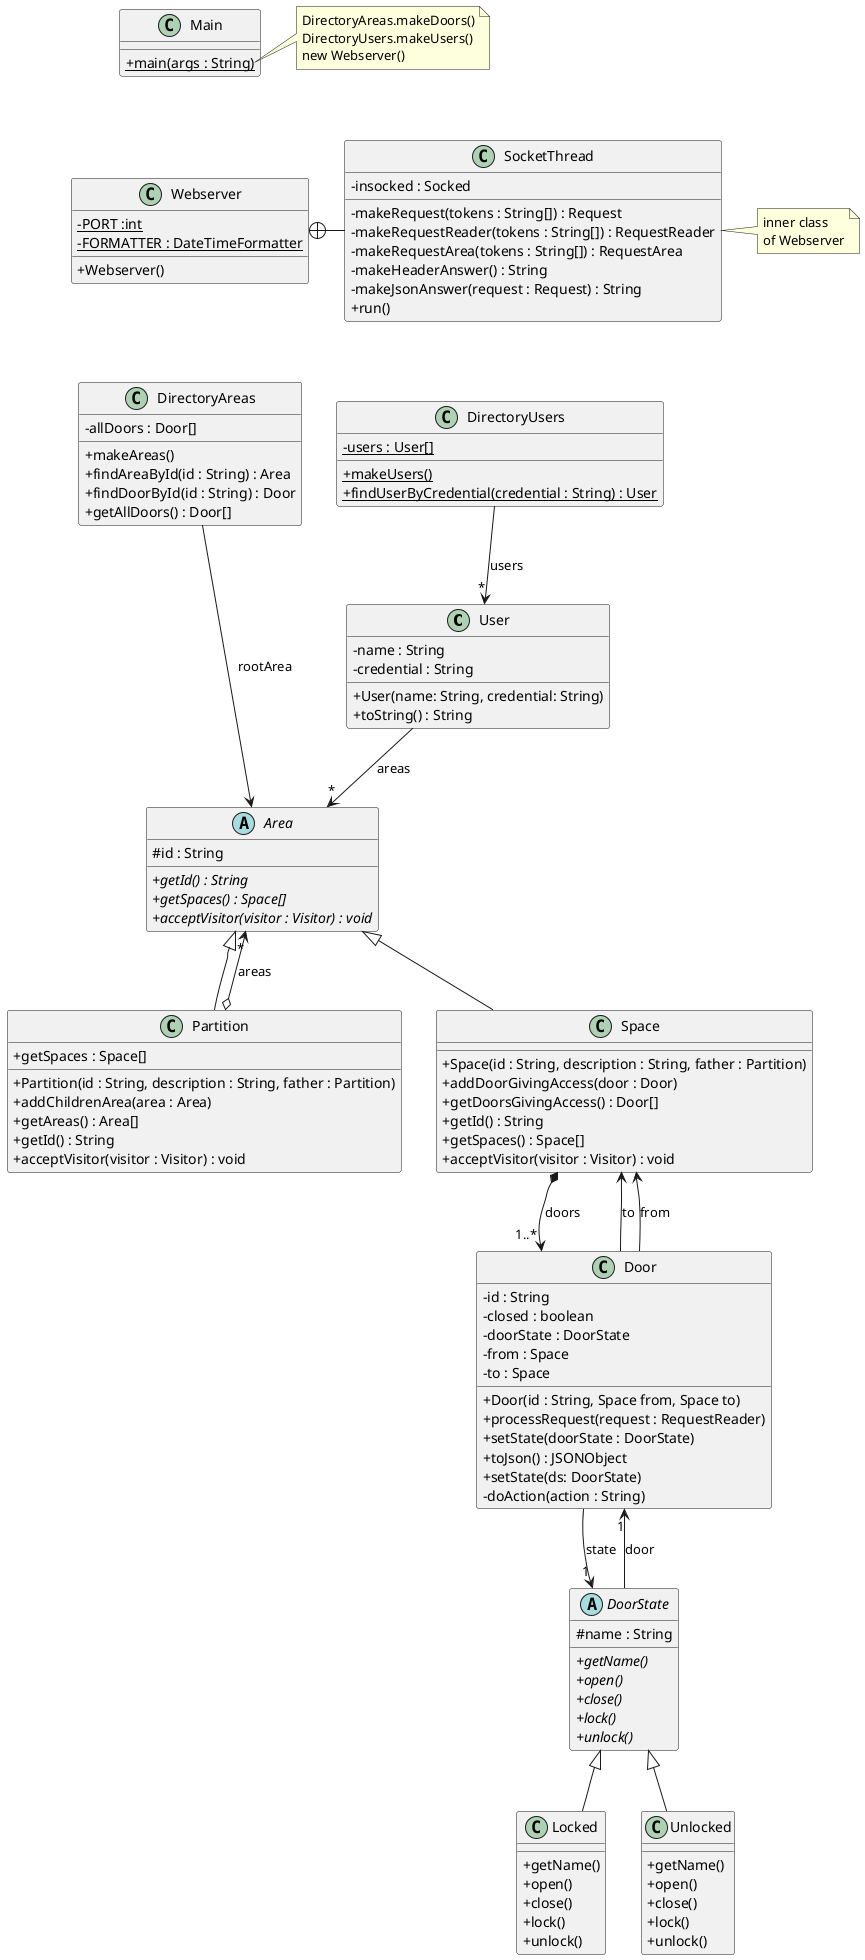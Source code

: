 @startuml
'https://plantuml.com/class-diagram
skinparam classAttributeIconSize 0

class User {
- name : String
- credential : String
+ User(name: String, credential: String)
+ toString() : String
}

User --> "*" Area : areas

class Main {
+ {static} main(args : String)
}
class Webserver {
- {static} PORT :int
- {static} FORMATTER : DateTimeFormatter
+ Webserver()
}

class SocketThread {
- insocked : Socked
- makeRequest(tokens : String[]) : Request
- makeRequestReader(tokens : String[]) : RequestReader
- makeRequestArea(tokens : String[]) : RequestArea
- makeHeaderAnswer() : String
- makeJsonAnswer(request : Request) : String
+ run()
}

Webserver +-right- SocketThread

note right of SocketThread
inner class
of Webserver
end note
/'
class DirectoryAreas {
- {static} allDoors : Door[]
+ {static} makeDoors()
+ {static} findDoorById(id : String) : Door
+ {static} getAllDoors() : Door[]
}

DirectoryAreas --> "*" Door : "allDoors"
'/

class DirectoryUsers {
- {static} users : User[]
+ {static} makeUsers()
+ {static} findUserByCredential(credential : String) : User
}

DirectoryUsers --> "*" User : "users"


class DirectoryAreas{
- allDoors : Door[]
+ makeAreas()
+ findAreaById(id : String) : Area
+ findDoorById(id : String) : Door
+ getAllDoors() : Door[]
}

DirectoryAreas --> Area : rootArea

abstract class Area {
# id : String
+ {abstract} getId() : String
+ {abstract} getSpaces() : Space[]
+ {abstract} acceptVisitor(visitor : Visitor) : void
}

class Partition extends Area{
+ Partition(id : String, description : String, father : Partition)
+ addChildrenArea(area : Area)
+ getAreas() : Area[]
+ getId() : String
+ getSpaces : Space[]
+ acceptVisitor(visitor : Visitor) : void
}

Partition o--> "*" Area : areas

class Space extends Area{
+ Space(id : String, description : String, father : Partition)
+ addDoorGivingAccess(door : Door)
+ getDoorsGivingAccess() : Door[]
+ getId() : String
+ getSpaces() : Space[]
+ acceptVisitor(visitor : Visitor) : void
}

Space *--> "1..*" Door : doors

class Door {
- id : String
- closed : boolean
- doorState : DoorState
- from : Space
- to : Space
+ Door(id : String, Space from, Space to)
+ processRequest(request : RequestReader)
+ setState(doorState : DoorState)
+ toJson() : JSONObject
'+ toString() : String
'+ isClosed() :boolean
'+ setClosed(b : boolean)
'+ getStateName() : String
+ setState(ds: DoorState)
- doAction(action : String)

}

Door --> Space : to
Door --> Space : from

abstract class DoorState{
# name : String
+ {abstract} getName()
+ {abstract} open()
+ {abstract} close()
+ {abstract} lock()
+ {abstract} unlock()
}

class Locked extends DoorState{
+ getName()
+ open()
+ close()
+ lock()
+ unlock()
}

class Unlocked extends DoorState{
+ getName()
+ open()
+ close()
+ lock()
+ unlock()
}

note right of Main::main
DirectoryAreas.makeDoors()
DirectoryUsers.makeUsers()
new Webserver()
end note

Main -[hidden]down- Webserver
Webserver -[hidden]down- DirectoryAreas
DirectoryAreas -[hidden]right- DirectoryUsers
Door --> "1" DoorState : state
DoorState --> "1" Door : door

@enduml
